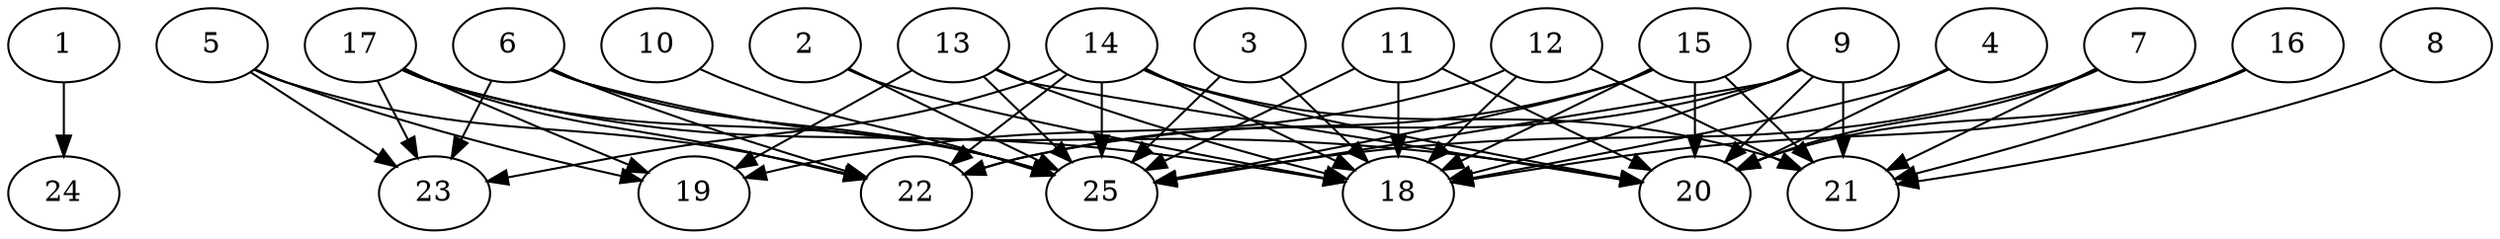 // DAG automatically generated by daggen at Thu Oct  3 14:00:39 2019
// ./daggen --dot -n 25 --ccr 0.5 --fat 0.9 --regular 0.9 --density 0.7 --mindata 5242880 --maxdata 52428800 
digraph G {
  1 [size="16424960", alpha="0.06", expect_size="8212480"] 
  1 -> 24 [size ="8212480"]
  2 [size="78268416", alpha="0.03", expect_size="39134208"] 
  2 -> 18 [size ="39134208"]
  2 -> 25 [size ="39134208"]
  3 [size="73172992", alpha="0.16", expect_size="36586496"] 
  3 -> 18 [size ="36586496"]
  3 -> 25 [size ="36586496"]
  4 [size="95784960", alpha="0.20", expect_size="47892480"] 
  4 -> 18 [size ="47892480"]
  4 -> 20 [size ="47892480"]
  5 [size="70813696", alpha="0.18", expect_size="35406848"] 
  5 -> 19 [size ="35406848"]
  5 -> 22 [size ="35406848"]
  5 -> 23 [size ="35406848"]
  6 [size="96118784", alpha="0.13", expect_size="48059392"] 
  6 -> 20 [size ="48059392"]
  6 -> 22 [size ="48059392"]
  6 -> 23 [size ="48059392"]
  6 -> 25 [size ="48059392"]
  7 [size="101703680", alpha="0.06", expect_size="50851840"] 
  7 -> 20 [size ="50851840"]
  7 -> 21 [size ="50851840"]
  7 -> 25 [size ="50851840"]
  8 [size="87779328", alpha="0.07", expect_size="43889664"] 
  8 -> 21 [size ="43889664"]
  9 [size="56485888", alpha="0.06", expect_size="28242944"] 
  9 -> 18 [size ="28242944"]
  9 -> 20 [size ="28242944"]
  9 -> 21 [size ="28242944"]
  9 -> 22 [size ="28242944"]
  9 -> 25 [size ="28242944"]
  10 [size="95338496", alpha="0.15", expect_size="47669248"] 
  10 -> 25 [size ="47669248"]
  11 [size="60823552", alpha="0.19", expect_size="30411776"] 
  11 -> 18 [size ="30411776"]
  11 -> 20 [size ="30411776"]
  11 -> 25 [size ="30411776"]
  12 [size="89423872", alpha="0.01", expect_size="44711936"] 
  12 -> 18 [size ="44711936"]
  12 -> 19 [size ="44711936"]
  12 -> 21 [size ="44711936"]
  13 [size="103505920", alpha="0.00", expect_size="51752960"] 
  13 -> 18 [size ="51752960"]
  13 -> 19 [size ="51752960"]
  13 -> 20 [size ="51752960"]
  13 -> 25 [size ="51752960"]
  14 [size="82634752", alpha="0.08", expect_size="41317376"] 
  14 -> 18 [size ="41317376"]
  14 -> 20 [size ="41317376"]
  14 -> 21 [size ="41317376"]
  14 -> 22 [size ="41317376"]
  14 -> 23 [size ="41317376"]
  14 -> 25 [size ="41317376"]
  15 [size="82411520", alpha="0.09", expect_size="41205760"] 
  15 -> 18 [size ="41205760"]
  15 -> 20 [size ="41205760"]
  15 -> 21 [size ="41205760"]
  15 -> 22 [size ="41205760"]
  15 -> 25 [size ="41205760"]
  16 [size="75059200", alpha="0.20", expect_size="37529600"] 
  16 -> 18 [size ="37529600"]
  16 -> 20 [size ="37529600"]
  16 -> 21 [size ="37529600"]
  17 [size="44181504", alpha="0.17", expect_size="22090752"] 
  17 -> 18 [size ="22090752"]
  17 -> 19 [size ="22090752"]
  17 -> 22 [size ="22090752"]
  17 -> 23 [size ="22090752"]
  17 -> 25 [size ="22090752"]
  18 [size="70305792", alpha="0.18", expect_size="35152896"] 
  19 [size="11130880", alpha="0.09", expect_size="5565440"] 
  20 [size="41078784", alpha="0.13", expect_size="20539392"] 
  21 [size="16433152", alpha="0.18", expect_size="8216576"] 
  22 [size="103856128", alpha="0.18", expect_size="51928064"] 
  23 [size="14452736", alpha="0.11", expect_size="7226368"] 
  24 [size="16461824", alpha="0.02", expect_size="8230912"] 
  25 [size="56313856", alpha="0.06", expect_size="28156928"] 
}
